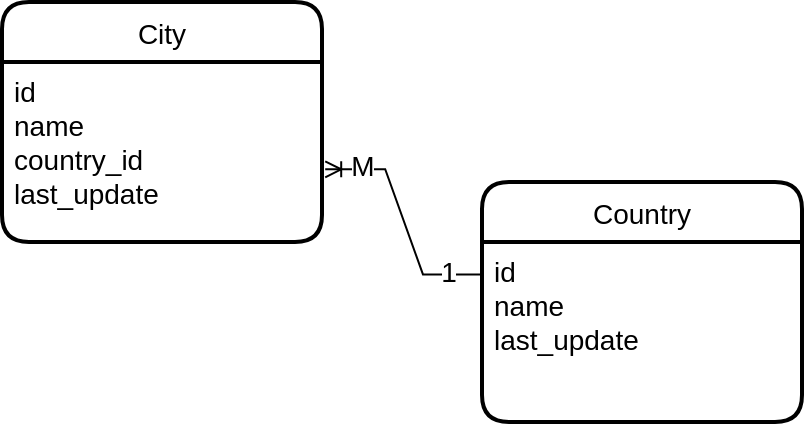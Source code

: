 <mxfile version="17.2.4" type="device"><diagram id="c3mq30Man0r2NiYadkBG" name="Page-1"><mxGraphModel dx="816" dy="694" grid="1" gridSize="10" guides="1" tooltips="1" connect="1" arrows="1" fold="1" page="1" pageScale="1" pageWidth="827" pageHeight="1169" math="0" shadow="0"><root><mxCell id="0"/><mxCell id="1" parent="0"/><mxCell id="YR5Uu61SYtSanz_IqYbQ-1" value="City" style="swimlane;childLayout=stackLayout;horizontal=1;startSize=30;horizontalStack=0;rounded=1;fontSize=14;fontStyle=0;strokeWidth=2;resizeParent=0;resizeLast=1;shadow=0;dashed=0;align=center;" vertex="1" parent="1"><mxGeometry x="40" y="430" width="160" height="120" as="geometry"/></mxCell><mxCell id="YR5Uu61SYtSanz_IqYbQ-2" value="id&#10;name&#10;country_id&#10;last_update" style="align=left;strokeColor=none;fillColor=none;spacingLeft=4;fontSize=14;verticalAlign=top;resizable=0;rotatable=0;part=1;" vertex="1" parent="YR5Uu61SYtSanz_IqYbQ-1"><mxGeometry y="30" width="160" height="90" as="geometry"/></mxCell><mxCell id="YR5Uu61SYtSanz_IqYbQ-3" value="Country" style="swimlane;childLayout=stackLayout;horizontal=1;startSize=30;horizontalStack=0;rounded=1;fontSize=14;fontStyle=0;strokeWidth=2;resizeParent=0;resizeLast=1;shadow=0;dashed=0;align=center;" vertex="1" parent="1"><mxGeometry x="280" y="520" width="160" height="120" as="geometry"/></mxCell><mxCell id="YR5Uu61SYtSanz_IqYbQ-4" value="id&#10;name&#10;last_update" style="align=left;strokeColor=none;fillColor=none;spacingLeft=4;fontSize=14;verticalAlign=top;resizable=0;rotatable=0;part=1;" vertex="1" parent="YR5Uu61SYtSanz_IqYbQ-3"><mxGeometry y="30" width="160" height="90" as="geometry"/></mxCell><mxCell id="YR5Uu61SYtSanz_IqYbQ-11" value="" style="edgeStyle=entityRelationEdgeStyle;fontSize=12;html=1;endArrow=ERoneToMany;rounded=0;exitX=0.003;exitY=0.18;exitDx=0;exitDy=0;exitPerimeter=0;entryX=1.01;entryY=0.596;entryDx=0;entryDy=0;entryPerimeter=0;" edge="1" parent="1" source="YR5Uu61SYtSanz_IqYbQ-4" target="YR5Uu61SYtSanz_IqYbQ-2"><mxGeometry width="100" height="100" relative="1" as="geometry"><mxPoint x="180" y="590" as="sourcePoint"/><mxPoint x="280" y="490" as="targetPoint"/></mxGeometry></mxCell><mxCell id="YR5Uu61SYtSanz_IqYbQ-12" value="М" style="edgeLabel;html=1;align=center;verticalAlign=middle;resizable=0;points=[];fontSize=14;" vertex="1" connectable="0" parent="YR5Uu61SYtSanz_IqYbQ-11"><mxGeometry x="0.682" y="-2" relative="1" as="geometry"><mxPoint as="offset"/></mxGeometry></mxCell><mxCell id="YR5Uu61SYtSanz_IqYbQ-13" value="1" style="edgeLabel;html=1;align=center;verticalAlign=middle;resizable=0;points=[];fontSize=14;" vertex="1" connectable="0" parent="YR5Uu61SYtSanz_IqYbQ-11"><mxGeometry x="-0.698" y="-1" relative="1" as="geometry"><mxPoint as="offset"/></mxGeometry></mxCell></root></mxGraphModel></diagram></mxfile>
